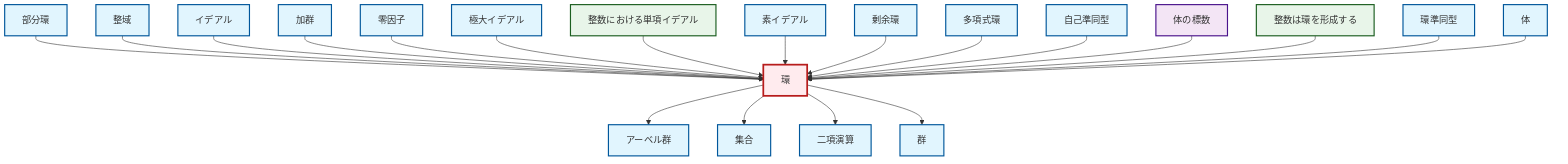 graph TD
    classDef definition fill:#e1f5fe,stroke:#01579b,stroke-width:2px
    classDef theorem fill:#f3e5f5,stroke:#4a148c,stroke-width:2px
    classDef axiom fill:#fff3e0,stroke:#e65100,stroke-width:2px
    classDef example fill:#e8f5e9,stroke:#1b5e20,stroke-width:2px
    classDef current fill:#ffebee,stroke:#b71c1c,stroke-width:3px
    def-ring-homomorphism["環準同型"]:::definition
    def-set["集合"]:::definition
    ex-integers-ring["整数は環を形成する"]:::example
    def-prime-ideal["素イデアル"]:::definition
    ex-principal-ideal["整数における単項イデアル"]:::example
    def-maximal-ideal["極大イデアル"]:::definition
    def-field["体"]:::definition
    def-quotient-ring["剰余環"]:::definition
    def-ideal["イデアル"]:::definition
    thm-field-characteristic["体の標数"]:::theorem
    def-module["加群"]:::definition
    def-zero-divisor["零因子"]:::definition
    def-integral-domain["整域"]:::definition
    def-ring["環"]:::definition
    def-subring["部分環"]:::definition
    def-polynomial-ring["多項式環"]:::definition
    def-group["群"]:::definition
    def-binary-operation["二項演算"]:::definition
    def-abelian-group["アーベル群"]:::definition
    def-endomorphism["自己準同型"]:::definition
    def-subring --> def-ring
    def-integral-domain --> def-ring
    def-ideal --> def-ring
    def-ring --> def-abelian-group
    def-module --> def-ring
    def-zero-divisor --> def-ring
    def-maximal-ideal --> def-ring
    ex-principal-ideal --> def-ring
    def-prime-ideal --> def-ring
    def-quotient-ring --> def-ring
    def-ring --> def-set
    def-ring --> def-binary-operation
    def-polynomial-ring --> def-ring
    def-endomorphism --> def-ring
    thm-field-characteristic --> def-ring
    def-ring --> def-group
    ex-integers-ring --> def-ring
    def-ring-homomorphism --> def-ring
    def-field --> def-ring
    class def-ring current